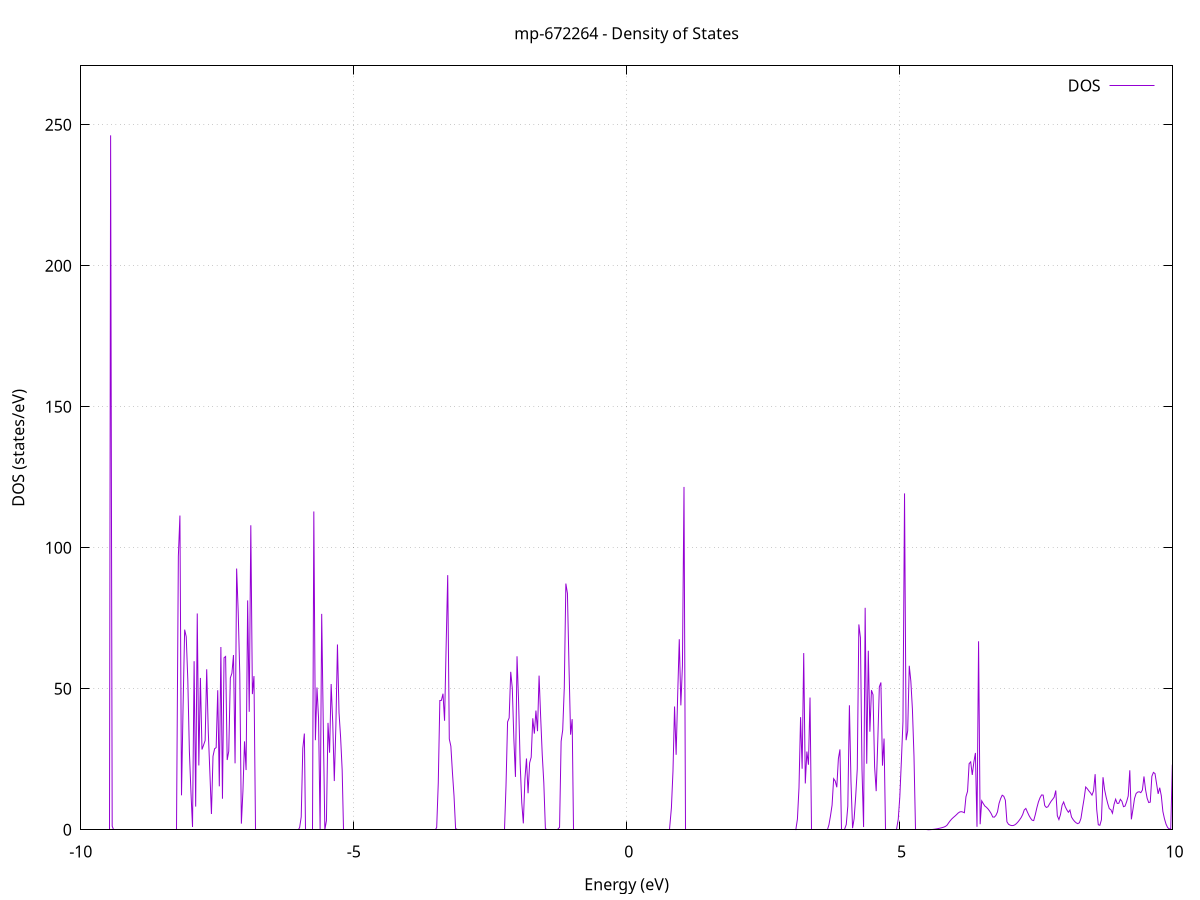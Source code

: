 set title 'mp-672264 - Density of States'
set xlabel 'Energy (eV)'
set ylabel 'DOS (states/eV)'
set grid
set xrange [-10:10]
set yrange [0:270.895]
set xzeroaxis lt -1
set terminal png size 800,600
set output 'mp-672264_dos_gnuplot.png'
plot '-' using 1:2 with lines title 'DOS'
-42.525300 0.000000
-42.496400 0.000000
-42.467500 0.000000
-42.438700 0.000000
-42.409800 0.000000
-42.381000 0.000000
-42.352100 0.000000
-42.323200 0.000000
-42.294400 0.000000
-42.265500 0.000000
-42.236700 0.000000
-42.207800 0.000000
-42.179000 0.000000
-42.150100 0.000000
-42.121200 0.000000
-42.092400 0.000000
-42.063500 0.000000
-42.034700 0.000000
-42.005800 0.000000
-41.976900 0.000000
-41.948100 0.000000
-41.919200 0.000000
-41.890400 0.000000
-41.861500 0.000000
-41.832700 0.000000
-41.803800 0.000000
-41.774900 0.000000
-41.746100 0.000000
-41.717200 0.000000
-41.688400 0.000000
-41.659500 0.000000
-41.630600 0.000000
-41.601800 0.000000
-41.572900 0.000000
-41.544100 0.000000
-41.515200 0.000000
-41.486400 0.000000
-41.457500 0.000000
-41.428600 0.000000
-41.399800 0.000000
-41.370900 0.000000
-41.342100 0.000000
-41.313200 0.000000
-41.284300 0.000000
-41.255500 0.000000
-41.226600 0.000000
-41.197800 0.000000
-41.168900 0.000000
-41.140100 0.000000
-41.111200 0.000000
-41.082300 0.000000
-41.053500 0.000000
-41.024600 0.000000
-40.995800 0.000000
-40.966900 0.000000
-40.938000 0.000000
-40.909200 0.000000
-40.880300 0.000000
-40.851500 0.000000
-40.822600 0.000000
-40.793800 0.000000
-40.764900 0.000000
-40.736000 0.000000
-40.707200 0.000000
-40.678300 0.000000
-40.649500 0.000000
-40.620600 0.000000
-40.591700 0.000000
-40.562900 0.000000
-40.534000 0.000000
-40.505200 0.000000
-40.476300 0.000000
-40.447500 0.000000
-40.418600 0.000000
-40.389700 0.000000
-40.360900 0.000000
-40.332000 0.000000
-40.303200 0.000000
-40.274300 0.000000
-40.245400 0.000000
-40.216600 0.000000
-40.187700 0.000000
-40.158900 0.000000
-40.130000 0.000000
-40.101200 0.000000
-40.072300 0.000000
-40.043400 0.000000
-40.014600 0.000000
-39.985700 0.000000
-39.956900 0.000000
-39.928000 0.000000
-39.899100 0.000000
-39.870300 0.000000
-39.841400 0.000000
-39.812600 0.000000
-39.783700 0.000000
-39.754900 0.000000
-39.726000 0.000000
-39.697100 0.000000
-39.668300 0.000000
-39.639400 0.000000
-39.610600 0.000000
-39.581700 0.000000
-39.552800 0.000000
-39.524000 0.000000
-39.495100 0.000000
-39.466300 0.000000
-39.437400 0.000000
-39.408600 0.000000
-39.379700 0.000000
-39.350800 0.000000
-39.322000 0.000000
-39.293100 0.000000
-39.264300 0.000000
-39.235400 0.000000
-39.206500 0.000000
-39.177700 0.000000
-39.148800 0.000000
-39.120000 0.000000
-39.091100 0.000000
-39.062300 0.000000
-39.033400 0.000000
-39.004500 0.000000
-38.975700 0.000000
-38.946800 0.000000
-38.918000 0.000000
-38.889100 0.000000
-38.860200 0.000000
-38.831400 0.000000
-38.802500 0.000000
-38.773700 0.000000
-38.744800 0.000000
-38.716000 0.000000
-38.687100 0.000000
-38.658200 0.000000
-38.629400 0.000000
-38.600500 0.000000
-38.571700 0.000000
-38.542800 0.000000
-38.513900 0.000000
-38.485100 0.000000
-38.456200 0.000000
-38.427400 0.000000
-38.398500 0.000000
-38.369700 0.000000
-38.340800 0.000000
-38.311900 0.000000
-38.283100 0.000000
-38.254200 0.000000
-38.225400 0.000000
-38.196500 0.000000
-38.167600 0.000000
-38.138800 0.000000
-38.109900 0.000000
-38.081100 0.000000
-38.052200 0.000000
-38.023400 0.000000
-37.994500 0.000000
-37.965600 0.000000
-37.936800 0.000000
-37.907900 0.000000
-37.879100 0.000000
-37.850200 0.000000
-37.821300 0.000000
-37.792500 0.000000
-37.763600 0.000000
-37.734800 0.000000
-37.705900 0.000000
-37.677100 0.000000
-37.648200 0.000000
-37.619300 0.000000
-37.590500 0.000000
-37.561600 0.000000
-37.532800 0.000000
-37.503900 0.000000
-37.475000 0.000000
-37.446200 0.000000
-37.417300 0.000000
-37.388500 0.000000
-37.359600 0.000000
-37.330800 0.000000
-37.301900 0.000000
-37.273000 0.000000
-37.244200 0.000000
-37.215300 0.000000
-37.186500 0.000000
-37.157600 0.000000
-37.128700 0.000000
-37.099900 0.000000
-37.071000 0.000000
-37.042200 0.000000
-37.013300 0.000000
-36.984500 0.000000
-36.955600 0.000000
-36.926700 0.000000
-36.897900 0.000000
-36.869000 0.000000
-36.840200 0.000000
-36.811300 0.000000
-36.782400 0.000000
-36.753600 0.000000
-36.724700 0.000000
-36.695900 0.000000
-36.667000 0.000000
-36.638200 0.000000
-36.609300 0.000000
-36.580400 0.000000
-36.551600 0.000000
-36.522700 0.000000
-36.493900 0.000000
-36.465000 0.000000
-36.436100 0.000000
-36.407300 0.000000
-36.378400 0.000000
-36.349600 0.000000
-36.320700 0.000000
-36.291900 0.000000
-36.263000 0.000000
-36.234100 0.000000
-36.205300 0.000000
-36.176400 0.000000
-36.147600 0.000000
-36.118700 0.000000
-36.089800 0.000000
-36.061000 0.000000
-36.032100 0.000000
-36.003300 0.000000
-35.974400 0.000000
-35.945600 0.000000
-35.916700 0.000000
-35.887800 0.000000
-35.859000 0.000000
-35.830100 0.000000
-35.801300 0.000000
-35.772400 0.000000
-35.743500 0.000000
-35.714700 0.000000
-35.685800 0.000000
-35.657000 0.000000
-35.628100 0.000000
-35.599300 0.000000
-35.570400 0.000000
-35.541500 0.000000
-35.512700 0.000000
-35.483800 0.000000
-35.455000 0.000000
-35.426100 0.000000
-35.397200 0.000000
-35.368400 0.000000
-35.339500 0.000000
-35.310700 0.000000
-35.281800 0.000000
-35.253000 0.000000
-35.224100 0.000000
-35.195200 0.000000
-35.166400 0.000000
-35.137500 0.000000
-35.108700 0.000000
-35.079800 0.000000
-35.050900 0.000000
-35.022100 0.000000
-34.993200 0.000000
-34.964400 0.000000
-34.935500 0.000000
-34.906700 0.000000
-34.877800 0.000000
-34.848900 0.000000
-34.820100 0.000000
-34.791200 0.000000
-34.762400 0.000000
-34.733500 0.000000
-34.704600 0.000000
-34.675800 0.000000
-34.646900 0.000000
-34.618100 0.000000
-34.589200 0.000000
-34.560400 0.000000
-34.531500 0.000000
-34.502600 0.000000
-34.473800 0.000000
-34.444900 0.000000
-34.416100 0.000000
-34.387200 0.000000
-34.358300 0.000000
-34.329500 0.000000
-34.300600 0.000000
-34.271800 0.000000
-34.242900 0.000000
-34.214100 0.000000
-34.185200 0.000000
-34.156300 0.000000
-34.127500 0.000000
-34.098600 0.000000
-34.069800 0.000000
-34.040900 0.000000
-34.012100 0.000000
-33.983200 0.000000
-33.954300 0.000000
-33.925500 0.000000
-33.896600 0.000000
-33.867800 0.000000
-33.838900 0.000000
-33.810000 0.000000
-33.781200 0.000000
-33.752300 0.000000
-33.723500 0.000000
-33.694600 0.000000
-33.665800 0.000000
-33.636900 0.000000
-33.608000 0.000000
-33.579200 0.000000
-33.550300 0.000000
-33.521500 0.000000
-33.492600 0.000000
-33.463700 0.000000
-33.434900 0.000000
-33.406000 0.000000
-33.377200 0.000000
-33.348300 0.000000
-33.319500 0.000000
-33.290600 0.000000
-33.261700 0.000000
-33.232900 0.000000
-33.204000 0.000000
-33.175200 0.000000
-33.146300 0.000000
-33.117400 0.000000
-33.088600 0.000000
-33.059700 0.000000
-33.030900 0.000000
-33.002000 0.000000
-32.973200 0.000000
-32.944300 0.000000
-32.915400 0.000000
-32.886600 0.000000
-32.857700 0.000000
-32.828900 0.000000
-32.800000 0.000000
-32.771100 0.000000
-32.742300 0.000000
-32.713400 0.000000
-32.684600 0.000000
-32.655700 0.000000
-32.626900 0.000000
-32.598000 0.000000
-32.569100 0.000000
-32.540300 0.000000
-32.511400 0.000000
-32.482600 0.000000
-32.453700 0.000000
-32.424800 0.000000
-32.396000 0.000000
-32.367100 0.000000
-32.338300 0.000000
-32.309400 0.000000
-32.280600 0.000000
-32.251700 0.000000
-32.222800 0.000000
-32.194000 0.000000
-32.165100 0.000000
-32.136300 0.000000
-32.107400 0.000000
-32.078500 0.000000
-32.049700 0.000000
-32.020800 0.000000
-31.992000 0.000000
-31.963100 0.000000
-31.934300 0.000000
-31.905400 0.000000
-31.876500 0.000000
-31.847700 0.000000
-31.818800 0.000000
-31.790000 0.000000
-31.761100 0.000000
-31.732200 0.000000
-31.703400 0.000000
-31.674500 0.000000
-31.645700 0.000000
-31.616800 0.000000
-31.588000 0.000000
-31.559100 0.000000
-31.530200 0.000000
-31.501400 0.000000
-31.472500 0.000000
-31.443700 0.000000
-31.414800 0.000000
-31.385900 0.000000
-31.357100 0.000000
-31.328200 0.000000
-31.299400 0.000000
-31.270500 0.000000
-31.241700 0.000000
-31.212800 0.000000
-31.183900 0.000000
-31.155100 0.000000
-31.126200 0.000000
-31.097400 0.000000
-31.068500 0.000000
-31.039600 0.000000
-31.010800 0.000000
-30.981900 0.000000
-30.953100 0.000000
-30.924200 0.000000
-30.895400 0.000000
-30.866500 0.000000
-30.837600 0.000000
-30.808800 0.000000
-30.779900 0.000000
-30.751100 0.000000
-30.722200 0.000000
-30.693300 0.000000
-30.664500 0.000000
-30.635600 0.000000
-30.606800 0.000000
-30.577900 0.000000
-30.549100 0.000000
-30.520200 0.000000
-30.491300 0.000000
-30.462500 0.000000
-30.433600 0.000000
-30.404800 0.000000
-30.375900 0.000000
-30.347000 0.000000
-30.318200 0.000000
-30.289300 0.000000
-30.260500 0.000000
-30.231600 0.000000
-30.202800 0.000000
-30.173900 0.000000
-30.145000 0.000000
-30.116200 0.000000
-30.087300 0.000000
-30.058500 0.000000
-30.029600 0.000000
-30.000700 0.000000
-29.971900 0.000000
-29.943000 0.000000
-29.914200 0.000000
-29.885300 0.000000
-29.856500 0.000000
-29.827600 0.000000
-29.798700 0.000000
-29.769900 0.000000
-29.741000 0.000000
-29.712200 0.000000
-29.683300 0.000000
-29.654400 0.000000
-29.625600 0.000000
-29.596700 0.000000
-29.567900 0.000000
-29.539000 0.000000
-29.510200 0.000000
-29.481300 0.000000
-29.452400 0.000000
-29.423600 0.000000
-29.394700 0.000000
-29.365900 0.000000
-29.337000 0.000000
-29.308100 0.000000
-29.279300 0.000000
-29.250400 0.000000
-29.221600 0.000000
-29.192700 0.000000
-29.163900 0.000000
-29.135000 0.000000
-29.106100 0.000000
-29.077300 0.000000
-29.048400 0.000000
-29.019600 0.000000
-28.990700 0.000000
-28.961800 0.000000
-28.933000 0.000000
-28.904100 0.000000
-28.875300 0.000000
-28.846400 0.000000
-28.817600 0.000000
-28.788700 0.000000
-28.759800 0.000000
-28.731000 0.000000
-28.702100 0.000000
-28.673300 0.000000
-28.644400 0.000000
-28.615500 0.000000
-28.586700 0.000000
-28.557800 0.000000
-28.529000 0.000000
-28.500100 0.000000
-28.471300 0.000000
-28.442400 0.000000
-28.413500 0.000000
-28.384700 0.000000
-28.355800 0.000000
-28.327000 0.000000
-28.298100 0.000000
-28.269200 0.000000
-28.240400 0.000000
-28.211500 0.000000
-28.182700 0.000000
-28.153800 0.000000
-28.125000 0.000000
-28.096100 0.000000
-28.067200 0.000000
-28.038400 0.000000
-28.009500 0.000000
-27.980700 0.000000
-27.951800 0.000000
-27.922900 0.000000
-27.894100 0.000000
-27.865200 0.000000
-27.836400 0.000000
-27.807500 0.000000
-27.778700 0.000000
-27.749800 0.000000
-27.720900 0.000000
-27.692100 0.000000
-27.663200 0.000000
-27.634400 0.000000
-27.605500 0.000000
-27.576600 0.000000
-27.547800 0.000000
-27.518900 0.000000
-27.490100 0.000000
-27.461200 0.000000
-27.432400 0.000000
-27.403500 0.000000
-27.374600 0.000000
-27.345800 0.000000
-27.316900 0.000000
-27.288100 0.000000
-27.259200 0.000000
-27.230300 0.000000
-27.201500 0.000000
-27.172600 0.000000
-27.143800 0.000000
-27.114900 0.000000
-27.086100 0.000000
-27.057200 0.000000
-27.028300 0.000000
-26.999500 0.000000
-26.970600 0.000000
-26.941800 0.000000
-26.912900 0.000000
-26.884000 0.000000
-26.855200 0.000000
-26.826300 0.000000
-26.797500 0.000000
-26.768600 0.000000
-26.739800 0.000000
-26.710900 0.000000
-26.682000 0.000000
-26.653200 0.000000
-26.624300 0.000000
-26.595500 0.000000
-26.566600 0.000000
-26.537700 0.000000
-26.508900 0.000000
-26.480000 0.000000
-26.451200 0.000000
-26.422300 0.000000
-26.393500 0.000000
-26.364600 0.000000
-26.335700 0.000000
-26.306900 0.000000
-26.278000 0.000000
-26.249200 0.000000
-26.220300 0.000000
-26.191400 0.000000
-26.162600 0.000000
-26.133700 0.000000
-26.104900 0.000000
-26.076000 0.000000
-26.047200 0.000000
-26.018300 0.000000
-25.989400 0.000000
-25.960600 0.000000
-25.931700 0.000000
-25.902900 0.000000
-25.874000 0.000000
-25.845200 0.000000
-25.816300 0.000000
-25.787400 0.000000
-25.758600 0.000000
-25.729700 0.000000
-25.700900 0.000000
-25.672000 0.000000
-25.643100 0.000000
-25.614300 0.000000
-25.585400 0.000000
-25.556600 0.000000
-25.527700 0.000000
-25.498900 0.000000
-25.470000 0.000000
-25.441100 0.000000
-25.412300 0.000000
-25.383400 0.000000
-25.354600 0.000000
-25.325700 0.000000
-25.296800 0.000000
-25.268000 0.000000
-25.239100 0.000000
-25.210300 0.000000
-25.181400 0.000000
-25.152600 0.000000
-25.123700 0.000000
-25.094800 0.000000
-25.066000 0.000000
-25.037100 0.000000
-25.008300 0.000000
-24.979400 0.000000
-24.950500 0.000000
-24.921700 0.000000
-24.892800 0.000000
-24.864000 0.000000
-24.835100 0.000000
-24.806300 0.000000
-24.777400 0.000000
-24.748500 0.000000
-24.719700 0.000000
-24.690800 0.000000
-24.662000 0.000000
-24.633100 0.000000
-24.604200 0.000000
-24.575400 0.000000
-24.546500 0.000000
-24.517700 0.000000
-24.488800 0.000000
-24.460000 0.000000
-24.431100 0.000000
-24.402200 0.000000
-24.373400 0.000000
-24.344500 0.000000
-24.315700 0.000000
-24.286800 0.000000
-24.257900 0.000000
-24.229100 0.000000
-24.200200 0.000000
-24.171400 0.000000
-24.142500 0.000000
-24.113700 0.000000
-24.084800 0.000000
-24.055900 0.000000
-24.027100 0.000000
-23.998200 0.000000
-23.969400 0.000000
-23.940500 0.000000
-23.911600 0.000000
-23.882800 0.000000
-23.853900 0.000000
-23.825100 0.000000
-23.796200 0.000000
-23.767400 0.000000
-23.738500 0.000000
-23.709600 0.000000
-23.680800 0.000000
-23.651900 0.000000
-23.623100 0.000000
-23.594200 0.000000
-23.565300 116.263000
-23.536500 217.714500
-23.507600 0.000000
-23.478800 0.000000
-23.449900 0.000000
-23.421100 0.000000
-23.392200 0.000000
-23.363300 0.000000
-23.334500 0.000000
-23.305600 102.278300
-23.276800 4.748300
-23.247900 0.000000
-23.219000 144.732700
-23.190200 0.000000
-23.161300 0.000000
-23.132500 0.000000
-23.103600 0.000000
-23.074800 0.000000
-23.045900 0.000000
-23.017000 0.000000
-22.988200 0.000000
-22.959300 0.000000
-22.930500 0.000000
-22.901600 0.000000
-22.872700 0.000000
-22.843900 0.000000
-22.815000 0.000000
-22.786200 0.000000
-22.757300 0.000000
-22.728500 0.000000
-22.699600 0.000000
-22.670700 0.000000
-22.641900 0.000000
-22.613000 0.000000
-22.584200 0.000000
-22.555300 0.000000
-22.526400 0.000000
-22.497600 0.000000
-22.468700 0.000000
-22.439900 0.000000
-22.411000 0.000000
-22.382200 0.000000
-22.353300 0.000000
-22.324400 0.000000
-22.295600 0.000000
-22.266700 0.000000
-22.237900 0.000000
-22.209000 0.000000
-22.180100 0.000000
-22.151300 0.000000
-22.122400 0.000000
-22.093600 0.000000
-22.064700 0.000000
-22.035900 0.000000
-22.007000 0.000000
-21.978100 0.000000
-21.949300 0.000000
-21.920400 0.000000
-21.891600 0.000000
-21.862700 0.000000
-21.833800 0.000000
-21.805000 0.000000
-21.776100 0.000000
-21.747300 0.000000
-21.718400 0.000000
-21.689600 0.000000
-21.660700 0.000000
-21.631800 0.000000
-21.603000 0.000000
-21.574100 0.000000
-21.545300 0.000000
-21.516400 0.000000
-21.487500 0.000000
-21.458700 0.000000
-21.429800 0.000000
-21.401000 0.000000
-21.372100 0.000000
-21.343300 0.000000
-21.314400 0.000000
-21.285500 0.000000
-21.256700 0.000000
-21.227800 0.000000
-21.199000 0.000000
-21.170100 0.000000
-21.141200 0.000000
-21.112400 0.000000
-21.083500 0.000000
-21.054700 0.000000
-21.025800 0.000000
-20.997000 0.000000
-20.968100 0.000000
-20.939200 0.000000
-20.910400 0.000000
-20.881500 0.000000
-20.852700 0.000000
-20.823800 0.000000
-20.794900 0.000000
-20.766100 0.000000
-20.737200 0.000000
-20.708400 0.000000
-20.679500 0.000000
-20.650700 0.000000
-20.621800 0.000000
-20.592900 0.000000
-20.564100 0.000000
-20.535200 0.000000
-20.506400 0.000000
-20.477500 0.000000
-20.448600 0.000000
-20.419800 0.000000
-20.390900 0.000000
-20.362100 0.000000
-20.333200 0.000000
-20.304400 0.000000
-20.275500 0.000000
-20.246600 0.000000
-20.217800 0.000000
-20.188900 0.000000
-20.160100 0.000000
-20.131200 0.000000
-20.102300 0.000000
-20.073500 0.000000
-20.044600 0.000000
-20.015800 0.000000
-19.986900 0.000000
-19.958100 0.000000
-19.929200 0.000000
-19.900300 0.000000
-19.871500 0.000000
-19.842600 0.000000
-19.813800 0.000000
-19.784900 0.000000
-19.756000 0.000000
-19.727200 0.000000
-19.698300 0.000000
-19.669500 0.000000
-19.640600 0.000000
-19.611800 0.000000
-19.582900 0.000000
-19.554000 0.000000
-19.525200 0.000000
-19.496300 0.000000
-19.467500 0.000000
-19.438600 0.000000
-19.409700 0.000000
-19.380900 596.279000
-19.352000 0.000000
-19.323200 0.000000
-19.294300 0.000000
-19.265500 0.000000
-19.236600 0.000000
-19.207700 0.000000
-19.178900 0.000000
-19.150000 0.000000
-19.121200 0.000000
-19.092300 227.745500
-19.063400 0.000000
-19.034600 0.000000
-19.005700 493.856000
-18.976900 0.000000
-18.948000 0.000000
-18.919200 0.000000
-18.890300 0.000000
-18.861400 0.000000
-18.832600 0.000000
-18.803700 0.000000
-18.774900 0.000000
-18.746000 0.000000
-18.717100 0.000000
-18.688300 0.000000
-18.659400 0.000000
-18.630600 0.000000
-18.601700 0.000000
-18.572900 0.000000
-18.544000 0.000000
-18.515100 0.000000
-18.486300 0.000000
-18.457400 0.000000
-18.428600 0.000000
-18.399700 0.000000
-18.370800 0.000000
-18.342000 0.000000
-18.313100 0.000000
-18.284300 0.000000
-18.255400 0.000000
-18.226600 0.000000
-18.197700 0.000000
-18.168800 0.000000
-18.140000 0.000000
-18.111100 0.000000
-18.082300 0.000000
-18.053400 0.000000
-18.024500 0.000000
-17.995700 0.000000
-17.966800 0.000000
-17.938000 0.000000
-17.909100 0.000000
-17.880300 0.000000
-17.851400 0.000000
-17.822500 0.000000
-17.793700 0.000000
-17.764800 0.000000
-17.736000 0.000000
-17.707100 0.000000
-17.678200 0.000000
-17.649400 0.000000
-17.620500 0.000000
-17.591700 0.000000
-17.562800 0.000000
-17.534000 0.000000
-17.505100 0.000000
-17.476200 0.000000
-17.447400 0.000000
-17.418500 0.000000
-17.389700 0.000000
-17.360800 0.000000
-17.332000 0.000000
-17.303100 0.000000
-17.274200 0.000000
-17.245400 0.000000
-17.216500 0.000000
-17.187700 0.000000
-17.158800 0.000000
-17.129900 0.000000
-17.101100 0.000000
-17.072200 0.000000
-17.043400 0.000000
-17.014500 0.000000
-16.985700 0.000000
-16.956800 0.000000
-16.927900 0.000000
-16.899100 0.000000
-16.870200 0.000000
-16.841400 0.000000
-16.812500 0.000000
-16.783600 0.000000
-16.754800 0.000000
-16.725900 0.000000
-16.697100 0.000000
-16.668200 0.000000
-16.639400 0.000000
-16.610500 0.000000
-16.581600 0.000000
-16.552800 0.000000
-16.523900 0.000000
-16.495100 0.000000
-16.466200 0.000000
-16.437300 0.000000
-16.408500 0.000000
-16.379600 0.000000
-16.350800 0.000000
-16.321900 0.000000
-16.293100 0.000000
-16.264200 0.000000
-16.235300 0.000000
-16.206500 0.000000
-16.177600 0.000000
-16.148800 0.000000
-16.119900 0.000000
-16.091000 0.000000
-16.062200 0.000000
-16.033300 0.000000
-16.004500 0.000000
-15.975600 0.000000
-15.946800 0.000000
-15.917900 0.000000
-15.889000 0.000000
-15.860200 0.000000
-15.831300 0.000000
-15.802500 0.000000
-15.773600 0.000000
-15.744700 0.000000
-15.715900 0.000000
-15.687000 0.000000
-15.658200 0.000000
-15.629300 0.000000
-15.600500 0.000000
-15.571600 0.000000
-15.542700 0.000000
-15.513900 0.000000
-15.485000 0.000000
-15.456200 0.000000
-15.427300 0.000000
-15.398400 0.000000
-15.369600 0.000000
-15.340700 0.000000
-15.311900 0.000000
-15.283000 0.000000
-15.254200 0.000000
-15.225300 0.000000
-15.196400 0.000000
-15.167600 0.000000
-15.138700 0.000000
-15.109900 0.000000
-15.081000 0.000000
-15.052100 0.000000
-15.023300 0.000000
-14.994400 0.000000
-14.965600 0.000000
-14.936700 0.000000
-14.907900 0.000000
-14.879000 0.000000
-14.850100 0.000000
-14.821300 0.000000
-14.792400 0.000000
-14.763600 0.000000
-14.734700 0.000000
-14.705800 0.000000
-14.677000 0.000000
-14.648100 0.000000
-14.619300 0.000000
-14.590400 0.000000
-14.561600 0.000000
-14.532700 0.000000
-14.503800 0.000000
-14.475000 0.000000
-14.446100 0.000000
-14.417300 0.000000
-14.388400 0.000000
-14.359500 0.000000
-14.330700 0.000000
-14.301800 0.000000
-14.273000 0.000000
-14.244100 0.000000
-14.215300 0.000000
-14.186400 0.000000
-14.157500 0.000000
-14.128700 0.000000
-14.099800 0.000000
-14.071000 0.000000
-14.042100 0.000000
-14.013200 0.000000
-13.984400 0.000000
-13.955500 0.000000
-13.926700 0.000000
-13.897800 0.000000
-13.869000 0.000000
-13.840100 0.000000
-13.811200 0.000000
-13.782400 0.000000
-13.753500 0.000000
-13.724700 0.000000
-13.695800 0.000000
-13.666900 0.000000
-13.638100 0.000000
-13.609200 0.000000
-13.580400 0.000000
-13.551500 0.000000
-13.522700 0.000000
-13.493800 0.000000
-13.464900 0.000000
-13.436100 0.000000
-13.407200 0.000000
-13.378400 0.000000
-13.349500 0.000000
-13.320600 0.000000
-13.291800 0.000000
-13.262900 0.000000
-13.234100 0.000000
-13.205200 0.000000
-13.176400 0.000000
-13.147500 0.000000
-13.118600 0.000000
-13.089800 0.000000
-13.060900 0.000000
-13.032100 0.000000
-13.003200 0.000000
-12.974300 0.000000
-12.945500 0.000000
-12.916600 0.000000
-12.887800 0.000000
-12.858900 0.000000
-12.830100 0.000000
-12.801200 0.000000
-12.772300 0.000000
-12.743500 0.000000
-12.714600 0.000000
-12.685800 0.000000
-12.656900 0.000000
-12.628000 0.000000
-12.599200 0.000000
-12.570300 0.000000
-12.541500 0.000000
-12.512600 0.000000
-12.483800 0.000000
-12.454900 0.000000
-12.426000 0.000000
-12.397200 0.000000
-12.368300 0.000000
-12.339500 0.000000
-12.310600 0.000000
-12.281700 0.000000
-12.252900 0.000000
-12.224000 0.000000
-12.195200 0.000000
-12.166300 0.000000
-12.137500 0.000000
-12.108600 0.000000
-12.079700 0.000000
-12.050900 0.000000
-12.022000 0.000000
-11.993200 0.000000
-11.964300 0.000000
-11.935400 0.000000
-11.906600 0.000000
-11.877700 0.000000
-11.848900 0.000000
-11.820000 0.000000
-11.791200 0.000000
-11.762300 0.000000
-11.733400 0.000000
-11.704600 0.000000
-11.675700 0.000000
-11.646900 0.000000
-11.618000 0.000000
-11.589100 0.000000
-11.560300 0.000000
-11.531400 0.000000
-11.502600 0.000000
-11.473700 0.000000
-11.444900 0.000000
-11.416000 0.000000
-11.387100 0.000000
-11.358300 0.000000
-11.329400 0.000000
-11.300600 0.000000
-11.271700 0.000000
-11.242800 0.000000
-11.214000 0.000000
-11.185100 0.000000
-11.156300 0.000000
-11.127400 0.000000
-11.098600 0.000000
-11.069700 0.000000
-11.040800 0.000000
-11.012000 0.000000
-10.983100 0.000000
-10.954300 0.000000
-10.925400 0.000000
-10.896500 0.000000
-10.867700 0.000000
-10.838800 0.000000
-10.810000 0.000000
-10.781100 0.000000
-10.752300 0.000000
-10.723400 0.000000
-10.694500 0.000000
-10.665700 0.000000
-10.636800 0.000000
-10.608000 0.000000
-10.579100 0.000000
-10.550200 0.000000
-10.521400 0.000000
-10.492500 0.000000
-10.463700 0.000000
-10.434800 0.000000
-10.406000 0.000000
-10.377100 0.000000
-10.348200 0.000000
-10.319400 0.000000
-10.290500 0.000000
-10.261700 0.000000
-10.232800 0.000000
-10.203900 0.000000
-10.175100 0.000000
-10.146200 0.000000
-10.117400 48.703300
-10.088500 68.536600
-10.059700 0.000000
-10.030800 0.000000
-10.001900 0.000000
-9.973100 0.000000
-9.944200 0.000000
-9.915400 0.000000
-9.886500 0.000000
-9.857600 0.000000
-9.828800 0.000000
-9.799900 0.000000
-9.771100 0.000000
-9.742200 0.000000
-9.713400 0.000000
-9.684500 0.000000
-9.655600 0.000000
-9.626800 0.000000
-9.597900 0.000000
-9.569100 0.000000
-9.540200 0.000000
-9.511300 0.000000
-9.482500 0.000000
-9.453600 246.268200
-9.424800 1.272500
-9.395900 0.000000
-9.367100 0.000000
-9.338200 0.000000
-9.309300 0.000000
-9.280500 0.000000
-9.251600 0.000000
-9.222800 0.000000
-9.193900 0.000000
-9.165000 0.000000
-9.136200 0.000000
-9.107300 0.000000
-9.078500 0.000000
-9.049600 0.000000
-9.020800 0.000000
-8.991900 0.000000
-8.963000 0.000000
-8.934200 0.000000
-8.905300 0.000000
-8.876500 0.000000
-8.847600 0.000000
-8.818800 0.000000
-8.789900 0.000000
-8.761000 0.000000
-8.732200 0.000000
-8.703300 0.000000
-8.674500 0.000000
-8.645600 0.000000
-8.616700 0.000000
-8.587900 0.000000
-8.559000 0.000000
-8.530200 0.000000
-8.501300 0.000000
-8.472500 0.000000
-8.443600 0.000000
-8.414700 0.000000
-8.385900 0.000000
-8.357000 0.000000
-8.328200 0.000000
-8.299300 0.000000
-8.270400 0.000000
-8.241600 0.000000
-8.212700 96.998200
-8.183900 111.432600
-8.155000 12.219600
-8.126200 43.696000
-8.097300 70.970700
-8.068400 68.475900
-8.039600 53.186800
-8.010700 27.891200
-7.981900 13.353700
-7.953000 0.990000
-7.924100 59.790800
-7.895300 8.230700
-7.866400 76.697800
-7.837600 22.796400
-7.808700 53.847700
-7.779900 28.469600
-7.751000 30.002600
-7.722100 31.646700
-7.693300 56.907300
-7.664400 34.752900
-7.635600 20.470200
-7.606700 5.588900
-7.577800 26.065800
-7.549000 28.725900
-7.520100 29.136800
-7.491300 49.496000
-7.462400 15.410700
-7.433600 64.822800
-7.404700 11.018300
-7.375800 60.996600
-7.347000 61.461400
-7.318100 24.743600
-7.289300 27.840100
-7.260400 53.842100
-7.231500 55.519100
-7.202700 61.965000
-7.173800 23.565000
-7.145000 92.639700
-7.116100 77.129100
-7.087300 55.155000
-7.058400 2.167600
-7.029500 13.665500
-7.000700 31.348400
-6.971800 21.185300
-6.943000 81.345500
-6.914100 41.844800
-6.885200 107.990600
-6.856400 48.113100
-6.827500 54.498000
-6.798700 0.000000
-6.769800 0.000000
-6.741000 0.000000
-6.712100 0.000000
-6.683200 0.000000
-6.654400 0.000000
-6.625500 0.000000
-6.596700 0.000000
-6.567800 0.000000
-6.538900 0.000000
-6.510100 0.000000
-6.481200 0.000000
-6.452400 0.000000
-6.423500 0.000000
-6.394700 0.000000
-6.365800 0.000000
-6.336900 0.000000
-6.308100 0.000000
-6.279200 0.000000
-6.250400 0.000000
-6.221500 0.000000
-6.192600 0.000000
-6.163800 0.000000
-6.134900 0.000000
-6.106100 0.000000
-6.077200 0.000000
-6.048400 0.000000
-6.019500 0.000000
-5.990600 0.830400
-5.961800 4.548900
-5.932900 28.893400
-5.904100 34.126000
-5.875200 0.000000
-5.846300 0.000000
-5.817500 0.000000
-5.788600 0.000000
-5.759800 0.000000
-5.730900 112.875300
-5.702100 31.771000
-5.673200 50.465300
-5.644300 39.588200
-5.615500 0.000000
-5.586600 76.555700
-5.557800 37.278300
-5.528900 0.000000
-5.500000 3.208100
-5.471200 37.916200
-5.442300 27.330700
-5.413500 51.681700
-5.384600 38.015600
-5.355800 17.283300
-5.326900 36.764500
-5.298000 65.714800
-5.269200 41.501800
-5.240300 32.809500
-5.211500 21.098800
-5.182600 0.000000
-5.153700 0.000000
-5.124900 0.000000
-5.096000 0.000000
-5.067200 0.000000
-5.038300 0.000000
-5.009500 0.000000
-4.980600 0.000000
-4.951700 0.000000
-4.922900 0.000000
-4.894000 0.000000
-4.865200 0.000000
-4.836300 0.000000
-4.807400 0.000000
-4.778600 0.000000
-4.749700 0.000000
-4.720900 0.000000
-4.692000 0.000000
-4.663200 0.000000
-4.634300 0.000000
-4.605400 0.000000
-4.576600 0.000000
-4.547700 0.000000
-4.518900 0.000000
-4.490000 0.000000
-4.461100 0.000000
-4.432300 0.000000
-4.403400 0.000000
-4.374600 0.000000
-4.345700 0.000000
-4.316900 0.000000
-4.288000 0.000000
-4.259100 0.000000
-4.230300 0.000000
-4.201400 0.000000
-4.172600 0.000000
-4.143700 0.000000
-4.114800 0.000000
-4.086000 0.000000
-4.057100 0.000000
-4.028300 0.000000
-3.999400 0.000000
-3.970600 0.000000
-3.941700 0.000000
-3.912800 0.000000
-3.884000 0.000000
-3.855100 0.000000
-3.826300 0.000000
-3.797400 0.000000
-3.768500 0.000000
-3.739700 0.000000
-3.710800 0.000000
-3.682000 0.000000
-3.653100 0.000000
-3.624300 0.000000
-3.595400 0.000000
-3.566500 0.000000
-3.537700 0.000000
-3.508800 0.000000
-3.480000 0.832000
-3.451100 16.588500
-3.422200 45.845800
-3.393400 45.890800
-3.364500 48.256600
-3.335700 38.644400
-3.306800 65.317400
-3.278000 90.295800
-3.249100 32.205800
-3.220200 29.625300
-3.191400 20.285400
-3.162500 12.015200
-3.133700 0.425200
-3.104800 0.000000
-3.075900 0.000000
-3.047100 0.000000
-3.018200 0.000000
-2.989400 0.000000
-2.960500 0.000000
-2.931700 0.000000
-2.902800 0.000000
-2.873900 0.000000
-2.845100 0.000000
-2.816200 0.000000
-2.787400 0.000000
-2.758500 0.000000
-2.729600 0.000000
-2.700800 0.000000
-2.671900 0.000000
-2.643100 0.000000
-2.614200 0.000000
-2.585400 0.000000
-2.556500 0.000000
-2.527600 0.000000
-2.498800 0.000000
-2.469900 0.000000
-2.441100 0.000000
-2.412200 0.000000
-2.383300 0.000000
-2.354500 0.000000
-2.325600 0.000000
-2.296800 0.000000
-2.267900 0.000000
-2.239100 0.000000
-2.210200 15.581200
-2.181300 38.260800
-2.152500 39.659900
-2.123600 56.008200
-2.094800 50.207900
-2.065900 31.990500
-2.037000 18.734200
-2.008200 61.530500
-1.979300 45.377700
-1.950500 23.325800
-1.921600 9.641700
-1.892800 2.278500
-1.863900 17.904400
-1.835000 25.268100
-1.806200 12.967100
-1.777300 23.709200
-1.748500 25.739000
-1.719600 39.535800
-1.690700 34.092000
-1.661900 42.265300
-1.633000 34.967600
-1.604200 54.673700
-1.575300 40.035900
-1.546500 26.741500
-1.517600 16.694700
-1.488700 0.498600
-1.459900 0.000000
-1.431000 0.000000
-1.402200 0.000000
-1.373300 0.000000
-1.344400 0.000000
-1.315600 0.000000
-1.286700 0.000000
-1.257900 0.000000
-1.229000 0.881500
-1.200200 31.382300
-1.171300 35.368900
-1.142400 50.456000
-1.113600 87.311900
-1.084700 83.810500
-1.055900 57.840100
-1.027000 33.726300
-0.998100 39.236800
-0.969300 0.000000
-0.940400 0.000000
-0.911600 0.000000
-0.882700 0.000000
-0.853900 0.000000
-0.825000 0.000000
-0.796100 0.000000
-0.767300 0.000000
-0.738400 0.000000
-0.709600 0.000000
-0.680700 0.000000
-0.651800 0.000000
-0.623000 0.000000
-0.594100 0.000000
-0.565300 0.000000
-0.536400 0.000000
-0.507600 0.000000
-0.478700 0.000000
-0.449800 0.000000
-0.421000 0.000000
-0.392100 0.000000
-0.363300 0.000000
-0.334400 0.000000
-0.305600 0.000000
-0.276700 0.000000
-0.247800 0.000000
-0.219000 0.000000
-0.190100 0.000000
-0.161300 0.000000
-0.132400 0.000000
-0.103500 0.000000
-0.074700 0.000000
-0.045800 0.000000
-0.017000 0.000000
0.011900 0.000000
0.040700 0.000000
0.069600 0.000000
0.098500 0.000000
0.127300 0.000000
0.156200 0.000000
0.185000 0.000000
0.213900 0.000000
0.242800 0.000000
0.271600 0.000000
0.300500 0.000000
0.329300 0.000000
0.358200 0.000000
0.387000 0.000000
0.415900 0.000000
0.444800 0.000000
0.473600 0.000000
0.502500 0.000000
0.531300 0.000000
0.560200 0.000000
0.589100 0.000000
0.617900 0.000000
0.646800 0.000000
0.675600 0.000000
0.704500 0.000000
0.733300 0.000000
0.762200 0.000000
0.791100 0.000000
0.819900 7.743400
0.848800 20.774800
0.877600 43.733500
0.906500 26.597800
0.935400 48.068700
0.964200 67.588000
0.993100 44.108700
1.021900 58.162900
1.050800 121.586900
1.079600 0.000000
1.108500 0.000000
1.137400 0.000000
1.166200 0.000000
1.195100 0.000000
1.223900 0.000000
1.252800 0.000000
1.281700 0.000000
1.310500 0.000000
1.339400 0.000000
1.368200 0.000000
1.397100 0.000000
1.425900 0.000000
1.454800 0.000000
1.483700 0.000000
1.512500 0.000000
1.541400 0.000000
1.570200 0.000000
1.599100 0.000000
1.628000 0.000000
1.656800 0.000000
1.685700 0.000000
1.714500 0.000000
1.743400 0.000000
1.772200 0.000000
1.801100 0.000000
1.830000 0.000000
1.858800 0.000000
1.887700 0.000000
1.916500 0.000000
1.945400 0.000000
1.974300 0.000000
2.003100 0.000000
2.032000 0.000000
2.060800 0.000000
2.089700 0.000000
2.118500 0.000000
2.147400 0.000000
2.176300 0.000000
2.205100 0.000000
2.234000 0.000000
2.262800 0.000000
2.291700 0.000000
2.320600 0.000000
2.349400 0.000000
2.378300 0.000000
2.407100 0.000000
2.436000 0.000000
2.464800 0.000000
2.493700 0.000000
2.522600 0.000000
2.551400 0.000000
2.580300 0.000000
2.609100 0.000000
2.638000 0.000000
2.666900 0.000000
2.695700 0.000000
2.724600 0.000000
2.753400 0.000000
2.782300 0.000000
2.811100 0.000000
2.840000 0.000000
2.868900 0.000000
2.897700 0.000000
2.926600 0.000000
2.955400 0.000000
2.984300 0.000000
3.013200 0.000000
3.042000 0.000000
3.070900 0.000000
3.099700 0.065200
3.128600 3.798400
3.157400 14.923600
3.186300 39.950200
3.215200 21.656000
3.244000 62.657700
3.272900 16.436500
3.301700 27.746300
3.330600 23.063700
3.359500 46.894200
3.388300 0.000000
3.417200 0.000000
3.446000 0.000000
3.474900 0.000000
3.503700 0.000000
3.532600 0.000000
3.561500 0.000000
3.590300 0.000000
3.619200 0.000000
3.648000 0.000000
3.676900 0.000000
3.705800 1.745600
3.734600 4.960400
3.763500 8.750500
3.792300 18.107900
3.821200 17.266700
3.850000 15.078600
3.878900 25.203100
3.907800 28.500800
3.936600 0.000000
3.965500 0.000000
3.994300 0.000000
4.023200 1.857600
4.052100 8.400700
4.080900 44.156500
4.109800 17.156100
4.138600 0.558700
4.167500 3.926200
4.196300 11.919600
4.225200 21.588100
4.254100 72.820300
4.282900 68.118200
4.311800 21.337400
4.340600 0.966300
4.369500 78.716200
4.398400 23.424800
4.427200 63.498600
4.456100 34.776300
4.484900 49.504600
4.513800 47.867100
4.542600 22.351400
4.571500 13.698900
4.600400 31.259000
4.629200 50.674700
4.658100 52.236800
4.686900 22.736600
4.715800 32.350500
4.744700 0.000000
4.773500 0.000000
4.802400 0.000000
4.831200 0.000000
4.860100 0.000000
4.888900 0.000000
4.917800 0.000000
4.946700 0.000000
4.975500 3.719700
5.004400 11.652200
5.033200 24.445900
5.062100 38.387600
5.091000 119.276300
5.119800 31.771100
5.148700 35.099200
5.177500 58.160200
5.206400 52.729200
5.235200 42.765300
5.264100 26.089000
5.293000 0.000000
5.321800 0.000000
5.350700 0.000000
5.379500 0.000000
5.408400 0.000000
5.437300 0.000000
5.466100 0.000000
5.495000 0.000000
5.523800 0.008300
5.552700 0.032300
5.581500 0.072100
5.610400 0.127600
5.639300 0.198800
5.668100 0.285800
5.697000 0.388400
5.725800 0.506800
5.754700 0.641000
5.783600 0.790800
5.812400 0.956400
5.841300 1.205600
5.870100 1.637000
5.899000 2.459900
5.927800 3.205000
5.956700 3.842400
5.985600 4.372200
6.014400 4.848200
6.043300 5.365000
6.072100 5.917800
6.101000 6.303700
6.129900 6.427800
6.158700 6.290200
6.187600 6.045300
6.216400 11.737900
6.245300 13.626800
6.274100 23.432800
6.303000 24.085900
6.331900 19.437100
6.360700 24.018100
6.389600 27.243700
6.418400 1.058400
6.447300 66.836400
6.476200 1.962500
6.505000 10.261900
6.533900 9.280700
6.562700 8.409800
6.591600 7.976800
6.620400 7.385100
6.649300 6.634700
6.678200 5.725600
6.707000 4.528100
6.735900 4.477800
6.764700 5.101100
6.793600 6.317600
6.822500 9.347100
6.851300 11.046500
6.880200 12.262200
6.909000 11.888100
6.937900 10.481500
6.966700 2.835600
6.995600 1.959800
7.024500 1.647800
7.053300 1.486000
7.082200 1.510900
7.111000 1.739800
7.139900 2.172700
7.168800 2.779700
7.197600 3.491300
7.226500 4.304500
7.255300 5.392000
7.284200 7.040900
7.313000 7.560800
7.341900 6.292800
7.370800 5.078500
7.399600 4.107600
7.428500 3.390600
7.457300 3.261100
7.486200 5.340300
7.515100 7.784000
7.543900 9.879100
7.572800 11.343100
7.601600 12.347600
7.630500 12.295300
7.659300 8.585900
7.688200 7.917100
7.717100 8.145000
7.745900 9.119000
7.774800 10.061300
7.803600 10.786500
7.832500 11.567200
7.861400 13.926900
7.890200 4.955300
7.919100 3.615700
7.947900 5.394700
7.976800 8.670000
8.005600 9.862200
8.034500 8.214400
8.063400 7.087000
8.092200 6.212000
8.121100 6.983400
8.149900 4.529400
8.178800 3.631400
8.207600 2.938100
8.236500 2.449500
8.265400 2.165500
8.294200 2.499200
8.323100 4.038000
8.351900 7.684400
8.380800 11.072900
8.409700 15.174000
8.438500 14.567100
8.467400 13.784600
8.496200 13.112700
8.525100 12.284000
8.553900 13.805300
8.582800 19.723600
8.611700 7.166900
8.640500 1.773800
8.669400 1.596000
8.698200 3.553500
8.727100 18.634800
8.756000 14.229300
8.784800 11.548600
8.813700 9.297700
8.842500 7.476700
8.871400 7.115300
8.900200 5.863000
8.929100 8.975400
8.958000 10.839100
8.986800 9.351800
9.015700 9.391400
9.044500 10.800700
9.073400 10.085200
9.102300 8.185800
9.131100 8.406100
9.160000 9.973300
9.188800 11.980800
9.217700 21.094000
9.246500 3.696000
9.275400 7.225400
9.304300 11.085100
9.333100 12.855000
9.362000 13.364500
9.390800 13.479900
9.419700 13.163900
9.448600 14.085500
9.477400 18.909600
9.506300 14.218300
9.535100 11.194600
9.564000 9.657800
9.592800 9.806100
9.621700 18.944600
9.650600 20.350600
9.679400 19.929200
9.708300 16.333100
9.737100 12.734000
9.766000 14.914300
9.794900 12.068300
9.823700 6.501100
9.852600 3.916000
9.881400 2.009400
9.910300 0.807000
9.939100 0.309600
9.968000 0.441000
9.996900 23.114100
10.025700 14.765900
10.054600 20.096100
10.083400 20.138700
10.112300 14.579000
10.141200 16.226000
10.170000 25.357700
10.198900 15.751500
10.227700 16.915400
10.256600 34.864400
10.285400 9.679500
10.314300 5.903000
10.343200 3.651000
10.372000 13.661000
10.400900 39.123200
10.429700 27.092200
10.458600 22.293700
10.487500 22.054100
10.516300 14.396700
10.545200 11.667800
10.574000 21.770600
10.602900 19.809300
10.631700 15.536000
10.660600 25.742900
10.689500 27.379000
10.718300 23.338700
10.747200 19.258700
10.776000 27.981800
10.804900 16.717000
10.833800 16.071300
10.862600 19.830100
10.891500 17.418800
10.920300 12.650200
10.949200 19.514000
10.978000 39.811100
11.006900 25.759100
11.035800 23.567900
11.064600 14.380600
11.093500 13.599600
11.122300 7.872400
11.151200 5.741800
11.180100 30.469000
11.208900 33.522400
11.237800 26.350500
11.266600 22.884300
11.295500 26.854100
11.324300 14.295700
11.353200 28.079700
11.382100 31.716400
11.410900 30.836500
11.439800 24.571500
11.468600 23.541600
11.497500 18.258800
11.526400 28.972400
11.555200 8.443200
11.584100 20.375100
11.612900 21.102300
11.641800 22.566400
11.670600 20.795100
11.699500 25.618500
11.728400 28.628800
11.757200 20.423000
11.786100 22.400200
11.814900 28.383800
11.843800 57.967600
11.872700 21.248000
11.901500 19.329700
11.930400 16.511900
11.959200 16.527800
11.988100 19.175800
12.016900 12.853300
12.045800 31.566700
12.074700 18.690500
12.103500 17.525900
12.132400 21.942900
12.161200 29.424400
12.190100 14.576000
12.219000 9.772100
12.247800 18.091700
12.276700 29.117400
12.305500 8.705100
12.334400 4.310100
12.363200 5.204900
12.392100 29.350900
12.421000 10.619900
12.449800 5.447100
12.478700 2.480900
12.507500 1.125300
12.536400 0.306300
12.565300 0.002100
12.594100 0.000000
12.623000 0.000000
12.651800 0.000000
12.680700 0.000000
12.709500 0.000000
12.738400 0.000000
12.767300 0.000000
12.796100 0.000000
12.825000 0.000000
12.853800 0.000000
12.882700 0.000000
12.911600 0.000000
12.940400 0.000000
12.969300 0.000000
12.998100 0.000000
13.027000 0.000000
13.055800 0.000000
13.084700 0.000000
13.113600 0.000000
13.142400 0.000000
13.171300 0.000000
13.200100 0.000000
13.229000 0.000000
13.257900 0.000000
13.286700 0.000000
13.315600 0.000000
13.344400 0.000000
13.373300 0.000000
13.402100 0.000000
13.431000 0.000000
13.459900 0.000000
13.488700 0.000000
13.517600 0.000000
13.546400 0.000000
13.575300 0.000000
13.604200 0.000000
13.633000 0.000000
13.661900 0.000000
13.690700 0.000000
13.719600 0.000000
13.748400 0.000000
13.777300 0.000000
13.806200 0.000000
13.835000 0.000000
13.863900 0.000000
13.892700 0.000000
13.921600 0.000000
13.950500 0.000000
13.979300 0.000000
14.008200 0.000000
14.037000 0.000000
14.065900 0.000000
14.094700 0.000000
14.123600 0.000000
14.152500 0.000000
14.181300 0.000000
14.210200 0.000000
14.239000 0.000000
14.267900 0.000000
14.296800 0.000000
14.325600 0.000000
14.354500 0.000000
14.383300 0.000000
14.412200 0.000000
14.441000 0.000000
14.469900 0.000000
14.498800 0.000000
14.527600 0.000000
14.556500 0.000000
14.585300 0.000000
14.614200 0.000000
14.643100 0.000000
14.671900 0.000000
14.700800 0.000000
14.729600 0.000000
14.758500 0.000000
14.787300 0.000000
14.816200 0.000000
14.845100 0.000000
14.873900 0.000000
14.902800 0.000000
14.931600 0.000000
14.960500 0.000000
14.989400 0.000000
15.018200 0.000000
15.047100 0.000000
15.075900 0.000000
15.104800 0.000000
15.133600 0.000000
15.162500 0.000000
15.191400 0.000000
e
